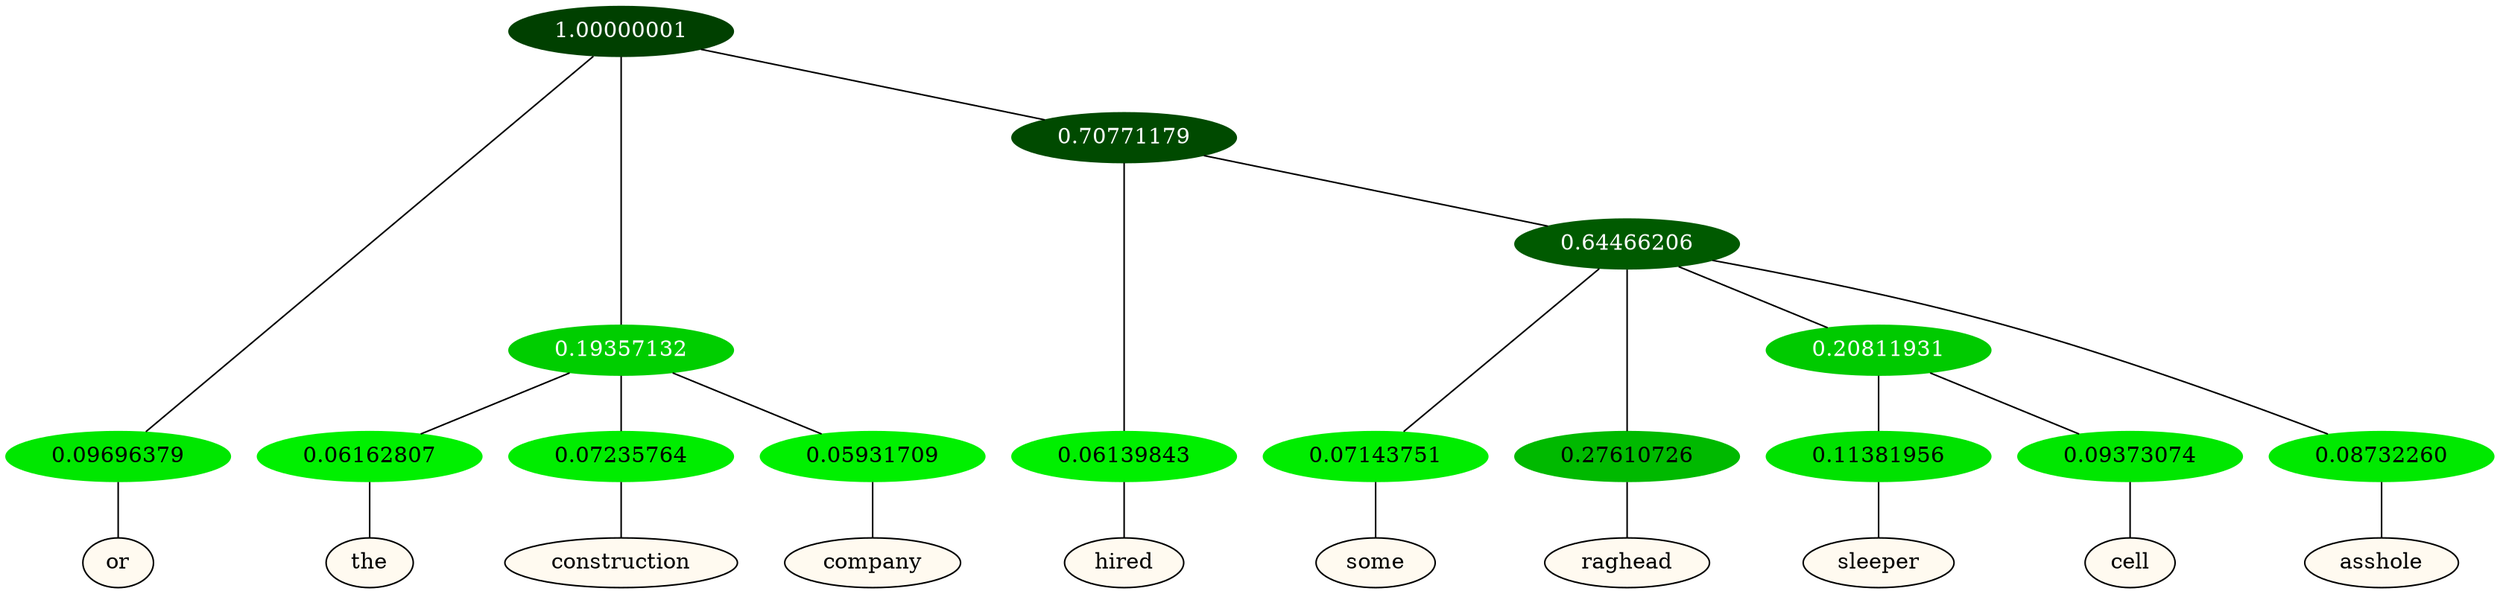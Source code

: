 graph {
	node [format=png height=0.15 nodesep=0.001 ordering=out overlap=prism overlap_scaling=0.01 ranksep=0.001 ratio=0.2 style=filled width=0.15]
	{
		rank=same
		a_w_1 [label=or color=black fillcolor=floralwhite style="filled,solid"]
		a_w_4 [label=the color=black fillcolor=floralwhite style="filled,solid"]
		a_w_5 [label=construction color=black fillcolor=floralwhite style="filled,solid"]
		a_w_6 [label=company color=black fillcolor=floralwhite style="filled,solid"]
		a_w_7 [label=hired color=black fillcolor=floralwhite style="filled,solid"]
		a_w_9 [label=some color=black fillcolor=floralwhite style="filled,solid"]
		a_w_10 [label=raghead color=black fillcolor=floralwhite style="filled,solid"]
		a_w_13 [label=sleeper color=black fillcolor=floralwhite style="filled,solid"]
		a_w_14 [label=cell color=black fillcolor=floralwhite style="filled,solid"]
		a_w_12 [label=asshole color=black fillcolor=floralwhite style="filled,solid"]
	}
	a_n_1 -- a_w_1
	a_n_4 -- a_w_4
	a_n_5 -- a_w_5
	a_n_6 -- a_w_6
	a_n_7 -- a_w_7
	a_n_9 -- a_w_9
	a_n_10 -- a_w_10
	a_n_13 -- a_w_13
	a_n_14 -- a_w_14
	a_n_12 -- a_w_12
	{
		rank=same
		a_n_1 [label=0.09696379 color="0.334 1.000 0.903" fontcolor=black]
		a_n_4 [label=0.06162807 color="0.334 1.000 0.938" fontcolor=black]
		a_n_5 [label=0.07235764 color="0.334 1.000 0.928" fontcolor=black]
		a_n_6 [label=0.05931709 color="0.334 1.000 0.941" fontcolor=black]
		a_n_7 [label=0.06139843 color="0.334 1.000 0.939" fontcolor=black]
		a_n_9 [label=0.07143751 color="0.334 1.000 0.929" fontcolor=black]
		a_n_10 [label=0.27610726 color="0.334 1.000 0.724" fontcolor=black]
		a_n_13 [label=0.11381956 color="0.334 1.000 0.886" fontcolor=black]
		a_n_14 [label=0.09373074 color="0.334 1.000 0.906" fontcolor=black]
		a_n_12 [label=0.08732260 color="0.334 1.000 0.913" fontcolor=black]
	}
	a_n_0 [label=1.00000001 color="0.334 1.000 0.250" fontcolor=grey99]
	a_n_0 -- a_n_1
	a_n_2 [label=0.19357132 color="0.334 1.000 0.806" fontcolor=grey99]
	a_n_0 -- a_n_2
	a_n_3 [label=0.70771179 color="0.334 1.000 0.292" fontcolor=grey99]
	a_n_0 -- a_n_3
	a_n_2 -- a_n_4
	a_n_2 -- a_n_5
	a_n_2 -- a_n_6
	a_n_3 -- a_n_7
	a_n_8 [label=0.64466206 color="0.334 1.000 0.355" fontcolor=grey99]
	a_n_3 -- a_n_8
	a_n_8 -- a_n_9
	a_n_8 -- a_n_10
	a_n_11 [label=0.20811931 color="0.334 1.000 0.792" fontcolor=grey99]
	a_n_8 -- a_n_11
	a_n_8 -- a_n_12
	a_n_11 -- a_n_13
	a_n_11 -- a_n_14
}
